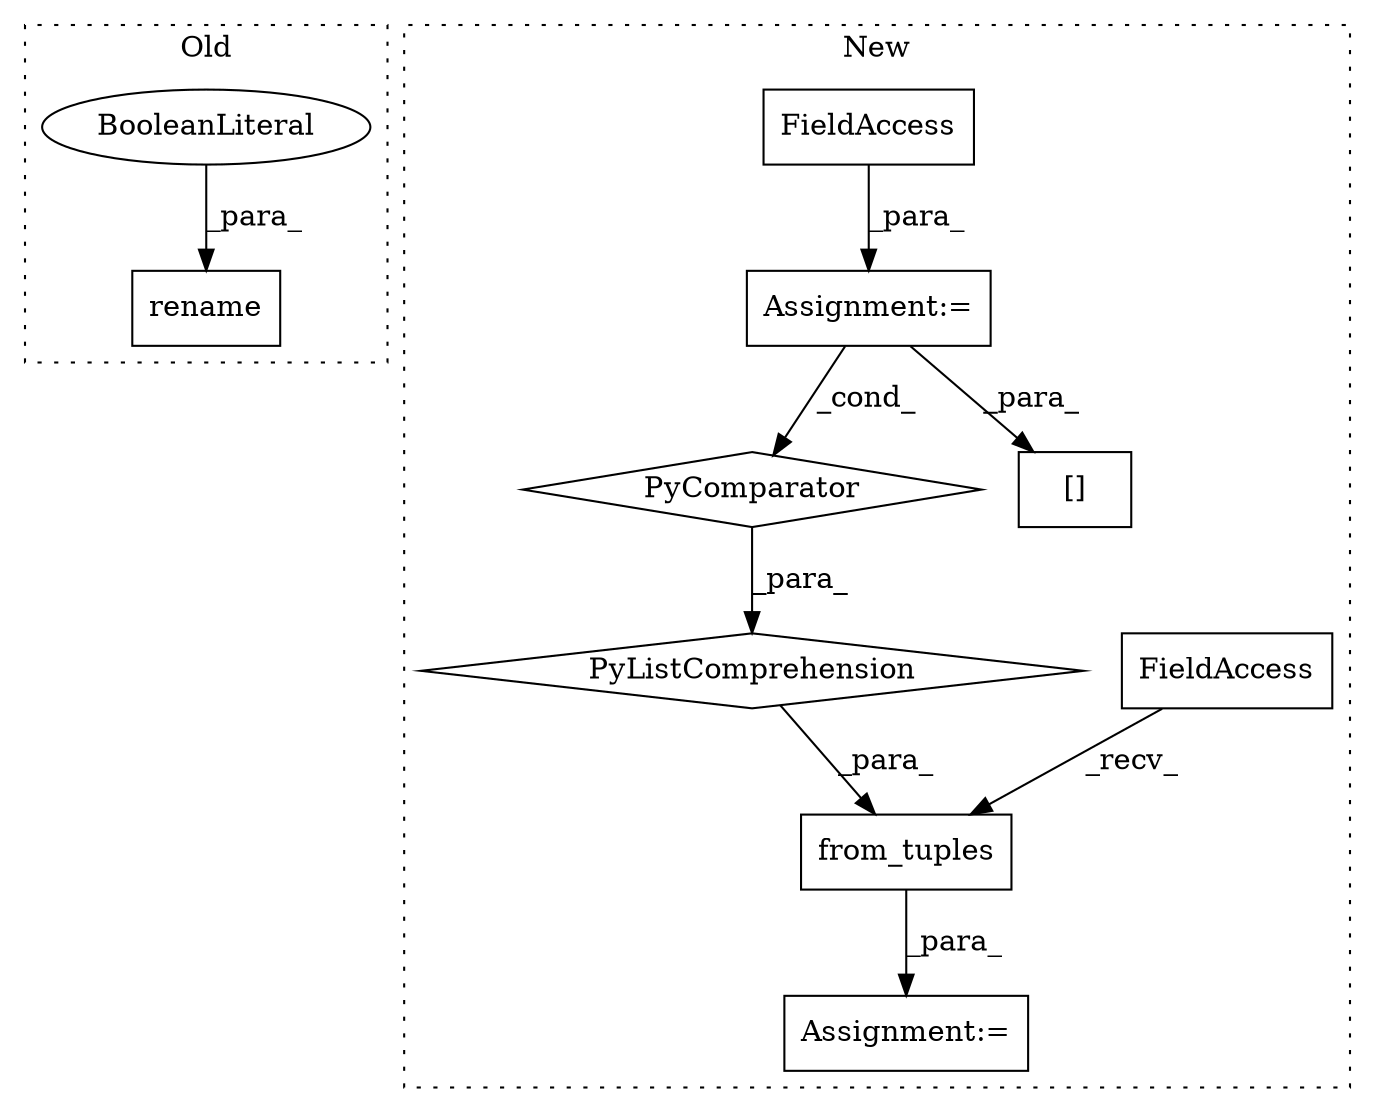 digraph G {
subgraph cluster0 {
1 [label="rename" a="32" s="2283,2322" l="7,1" shape="box"];
5 [label="BooleanLiteral" a="9" s="2318" l="4" shape="ellipse"];
label = "Old";
style="dotted";
}
subgraph cluster1 {
2 [label="from_tuples" a="32" s="2309,2466" l="25,1" shape="box"];
3 [label="PyComparator" a="113" s="2426" l="26" shape="diamond"];
4 [label="FieldAccess" a="22" s="2291" l="17" shape="box"];
6 [label="Assignment:=" a="7" s="2290" l="1" shape="box"];
7 [label="Assignment:=" a="7" s="2426" l="26" shape="box"];
8 [label="[]" a="2" s="2334,2353" l="18,1" shape="box"];
9 [label="FieldAccess" a="22" s="2433" l="10" shape="box"];
10 [label="PyListComprehension" a="109" s="2334" l="126" shape="diamond"];
label = "New";
style="dotted";
}
2 -> 6 [label="_para_"];
3 -> 10 [label="_para_"];
4 -> 2 [label="_recv_"];
5 -> 1 [label="_para_"];
7 -> 3 [label="_cond_"];
7 -> 8 [label="_para_"];
9 -> 7 [label="_para_"];
10 -> 2 [label="_para_"];
}